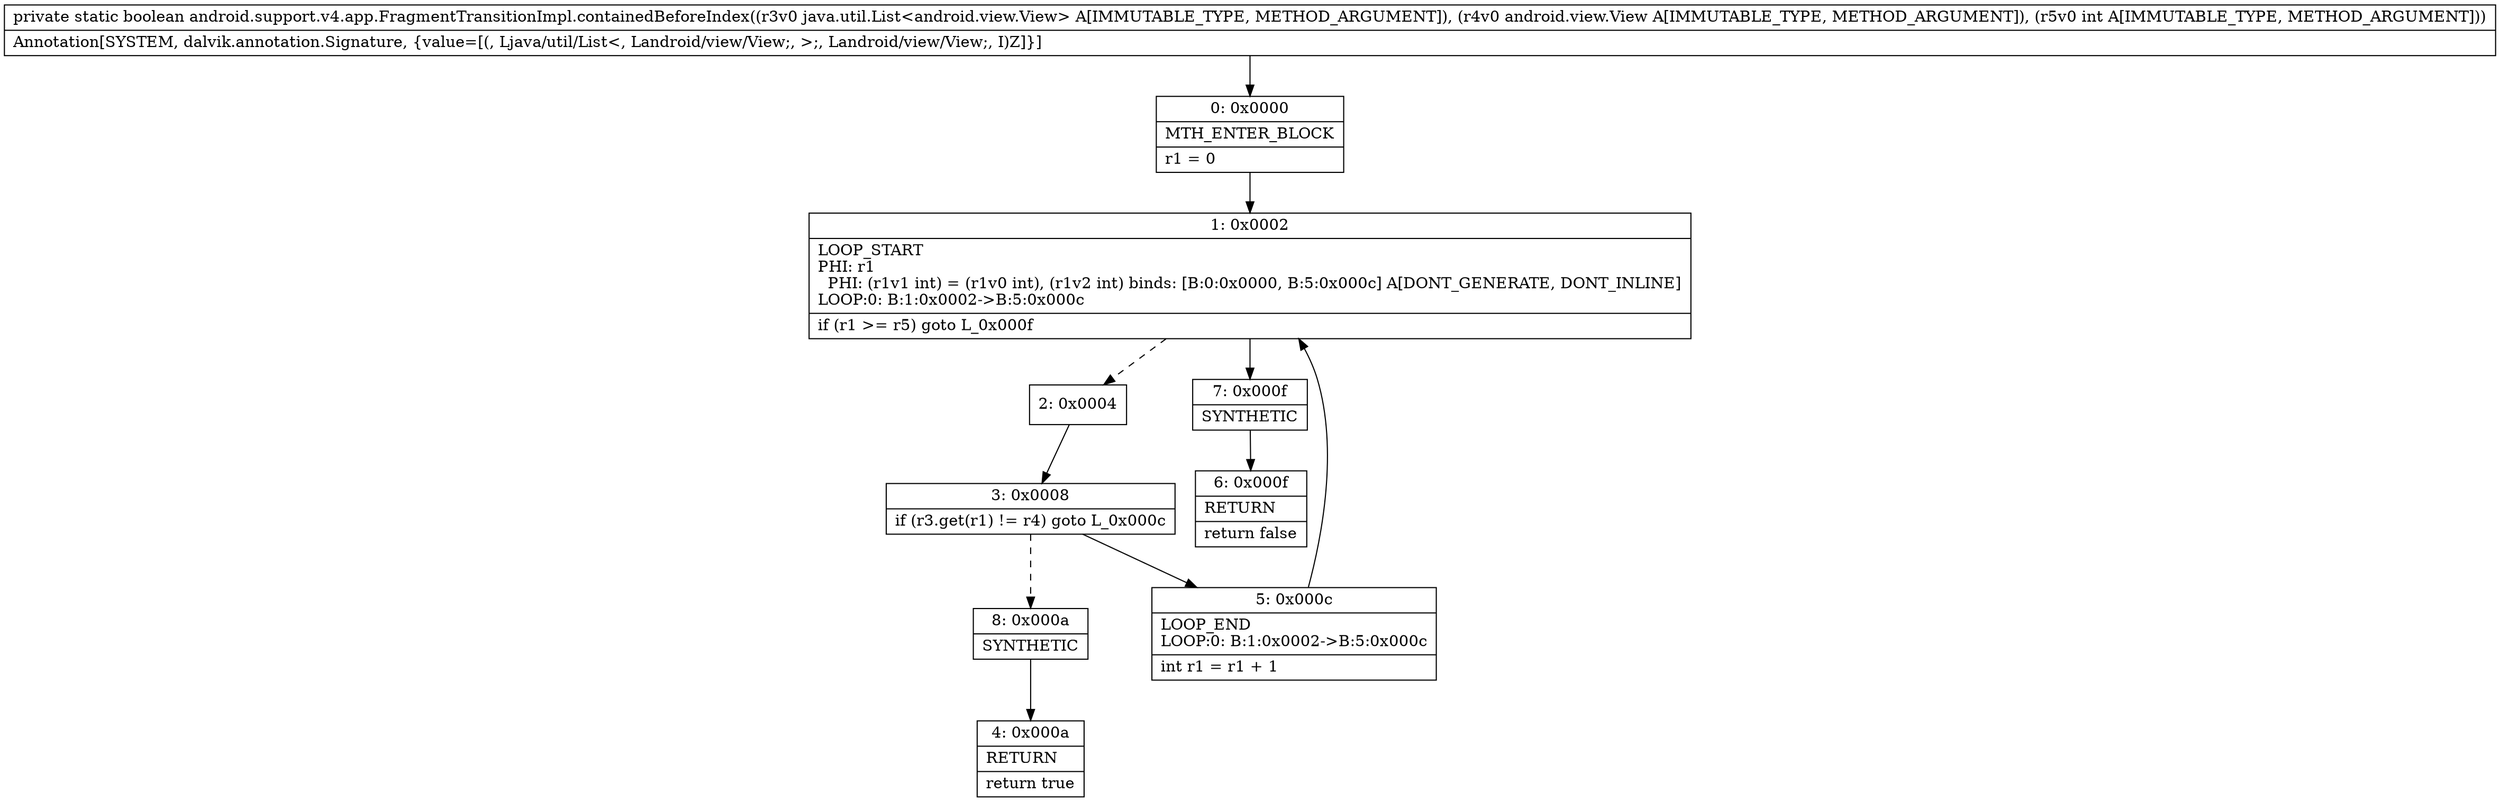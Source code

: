digraph "CFG forandroid.support.v4.app.FragmentTransitionImpl.containedBeforeIndex(Ljava\/util\/List;Landroid\/view\/View;I)Z" {
Node_0 [shape=record,label="{0\:\ 0x0000|MTH_ENTER_BLOCK\l|r1 = 0\l}"];
Node_1 [shape=record,label="{1\:\ 0x0002|LOOP_START\lPHI: r1 \l  PHI: (r1v1 int) = (r1v0 int), (r1v2 int) binds: [B:0:0x0000, B:5:0x000c] A[DONT_GENERATE, DONT_INLINE]\lLOOP:0: B:1:0x0002\-\>B:5:0x000c\l|if (r1 \>= r5) goto L_0x000f\l}"];
Node_2 [shape=record,label="{2\:\ 0x0004}"];
Node_3 [shape=record,label="{3\:\ 0x0008|if (r3.get(r1) != r4) goto L_0x000c\l}"];
Node_4 [shape=record,label="{4\:\ 0x000a|RETURN\l|return true\l}"];
Node_5 [shape=record,label="{5\:\ 0x000c|LOOP_END\lLOOP:0: B:1:0x0002\-\>B:5:0x000c\l|int r1 = r1 + 1\l}"];
Node_6 [shape=record,label="{6\:\ 0x000f|RETURN\l|return false\l}"];
Node_7 [shape=record,label="{7\:\ 0x000f|SYNTHETIC\l}"];
Node_8 [shape=record,label="{8\:\ 0x000a|SYNTHETIC\l}"];
MethodNode[shape=record,label="{private static boolean android.support.v4.app.FragmentTransitionImpl.containedBeforeIndex((r3v0 java.util.List\<android.view.View\> A[IMMUTABLE_TYPE, METHOD_ARGUMENT]), (r4v0 android.view.View A[IMMUTABLE_TYPE, METHOD_ARGUMENT]), (r5v0 int A[IMMUTABLE_TYPE, METHOD_ARGUMENT]))  | Annotation[SYSTEM, dalvik.annotation.Signature, \{value=[(, Ljava\/util\/List\<, Landroid\/view\/View;, \>;, Landroid\/view\/View;, I)Z]\}]\l}"];
MethodNode -> Node_0;
Node_0 -> Node_1;
Node_1 -> Node_2[style=dashed];
Node_1 -> Node_7;
Node_2 -> Node_3;
Node_3 -> Node_5;
Node_3 -> Node_8[style=dashed];
Node_5 -> Node_1;
Node_7 -> Node_6;
Node_8 -> Node_4;
}

